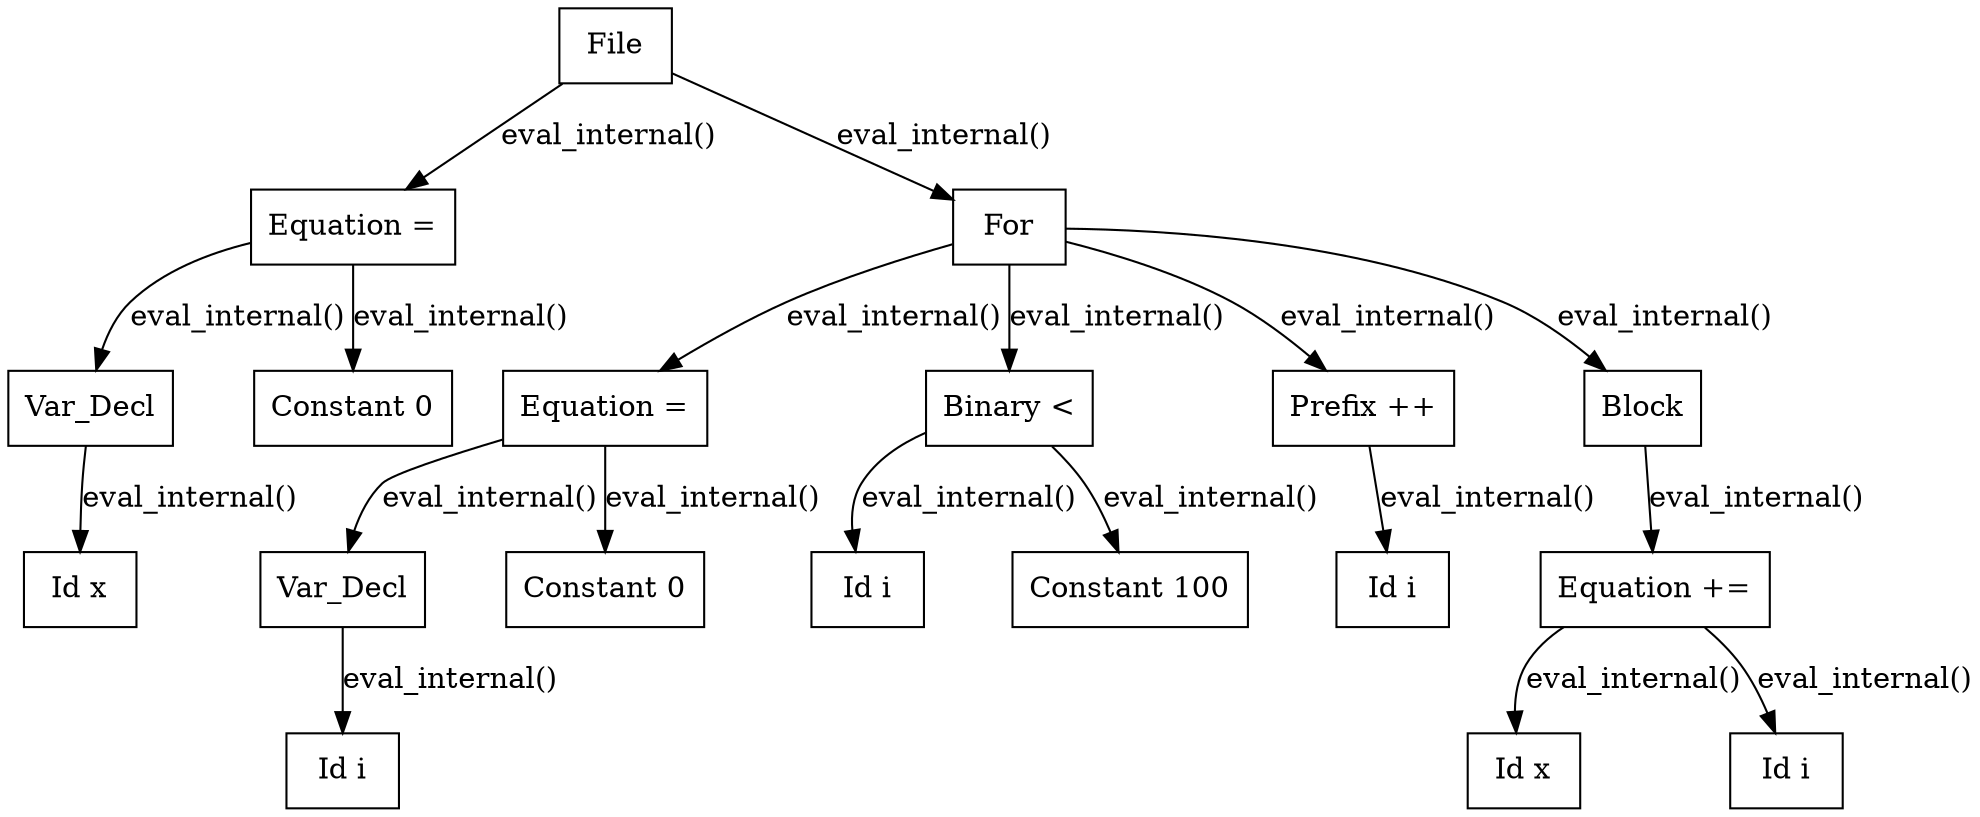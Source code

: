 digraph G {
node [shape=box];

  File -> Eq1 [label="eval_internal()"];
          Eq1                      -> Var1 [label="eval_internal()"];
                                      Var1 -> Id1[label="eval_internal()"];
          Eq1                      -> Const1[label="eval_internal()"];
  File -> For[label="eval_internal()"];
          For                      -> Eq2[label="eval_internal()"];
                                      Eq2                          -> Var2[label="eval_internal()"];
                                                                      Var2                     -> Id2[label="eval_internal()"];
                                      Eq2                          -> Const3[label="eval_internal()"];
          For                      -> Binary[label="eval_internal()"];
                                      Binary                       -> Id3[label="eval_internal()"];
                                      Binary                       -> Const2[label="eval_internal()"];
          For                      -> Prefix[label="eval_internal()"];
                                      Prefix                       -> Id4[label="eval_internal()"];
          For                      -> Block[label="eval_internal()"];
                                      Block                        -> Eq3[label="eval_internal()"];
                                                                      Eq3                      -> Id5[label="eval_internal()"];
                                                                      Eq3                      -> Id6[label="eval_internal()"];
  Eq1 [label="Equation ="];
  Var1 [label="Var_Decl"];
  Id1 [label="Id x"];
  Const1 [label="Constant 0"];
  Eq2 [label="Equation ="];
  Var2 [label="Var_Decl"];
  Id2 [label="Id i"];
  Binary [label="Binary <"];
  Id3 [label="Id i"];
  Const2 [label="Constant 100"];
  Const3 [label="Constant 0"];
  Prefix [label="Prefix ++"];
  Id4 [label="Id i"];
  Eq3 [label="Equation +="];
  Id5 [label="Id x"];
  Id6 [label="Id i"];
}
